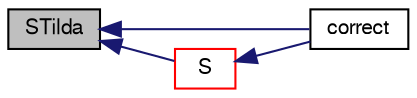 digraph "STilda"
{
  bgcolor="transparent";
  edge [fontname="FreeSans",fontsize="10",labelfontname="FreeSans",labelfontsize="10"];
  node [fontname="FreeSans",fontsize="10",shape=record];
  rankdir="LR";
  Node2327 [label="STilda",height=0.2,width=0.4,color="black", fillcolor="grey75", style="filled", fontcolor="black"];
  Node2327 -> Node2328 [dir="back",color="midnightblue",fontsize="10",style="solid",fontname="FreeSans"];
  Node2328 [label="correct",height=0.2,width=0.4,color="black",URL="$a30902.html#a4f67b3ab06ec329ec02fa14d5f15d8f2",tooltip="Correct nuTilda and related properties. "];
  Node2327 -> Node2329 [dir="back",color="midnightblue",fontsize="10",style="solid",fontname="FreeSans"];
  Node2329 [label="S",height=0.2,width=0.4,color="red",URL="$a30902.html#aba5140589c6083c3697ced0bdc687aba"];
  Node2329 -> Node2328 [dir="back",color="midnightblue",fontsize="10",style="solid",fontname="FreeSans"];
}
